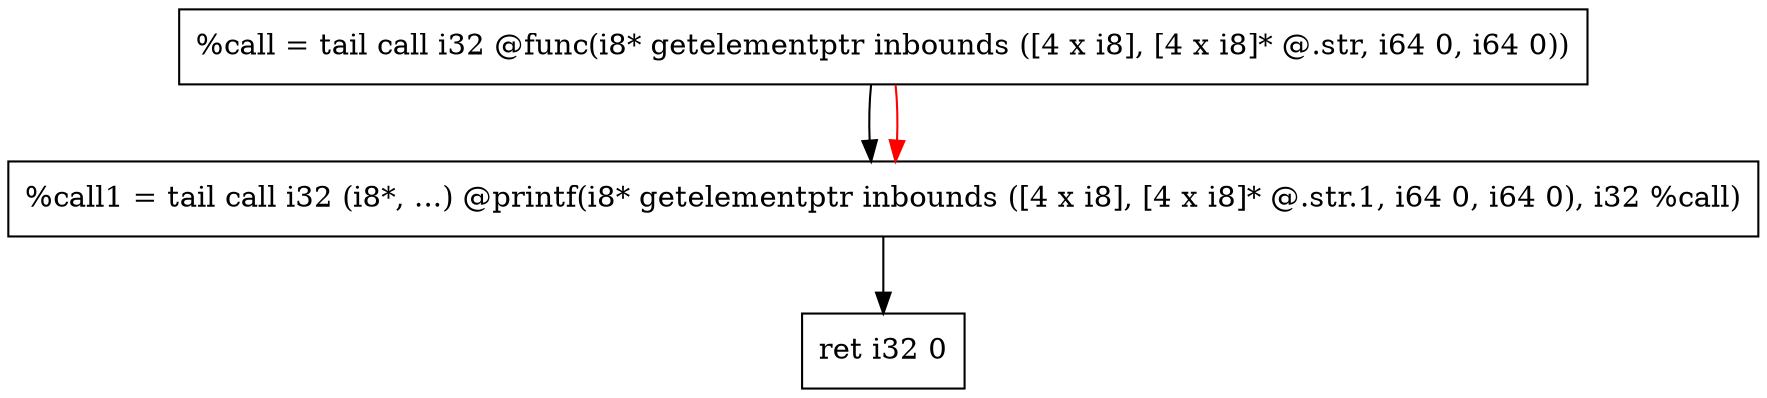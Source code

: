 digraph "CDFG for'main' function" {
	Node0x561800225bd0[shape=record, label="  %call = tail call i32 @func(i8* getelementptr inbounds ([4 x i8], [4 x i8]* @.str, i64 0, i64 0))"];
	Node0x561800225de8[shape=record, label="  %call1 = tail call i32 (i8*, ...) @printf(i8* getelementptr inbounds ([4 x i8], [4 x i8]* @.str.1, i64 0, i64 0), i32 %call)"];
	Node0x56180021b5d8[shape=record, label="  ret i32 0"];
	Node0x561800225bd0 -> Node0x561800225de8
	Node0x561800225de8 -> Node0x56180021b5d8
edge [color=red]
	Node0x561800225bd0 -> Node0x561800225de8
}
